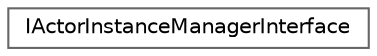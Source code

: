 digraph "Graphical Class Hierarchy"
{
 // INTERACTIVE_SVG=YES
 // LATEX_PDF_SIZE
  bgcolor="transparent";
  edge [fontname=Helvetica,fontsize=10,labelfontname=Helvetica,labelfontsize=10];
  node [fontname=Helvetica,fontsize=10,shape=box,height=0.2,width=0.4];
  rankdir="LR";
  Node0 [id="Node000000",label="IActorInstanceManagerInterface",height=0.2,width=0.4,color="grey40", fillcolor="white", style="filled",URL="$de/d79/classIActorInstanceManagerInterface.html",tooltip=" "];
}
